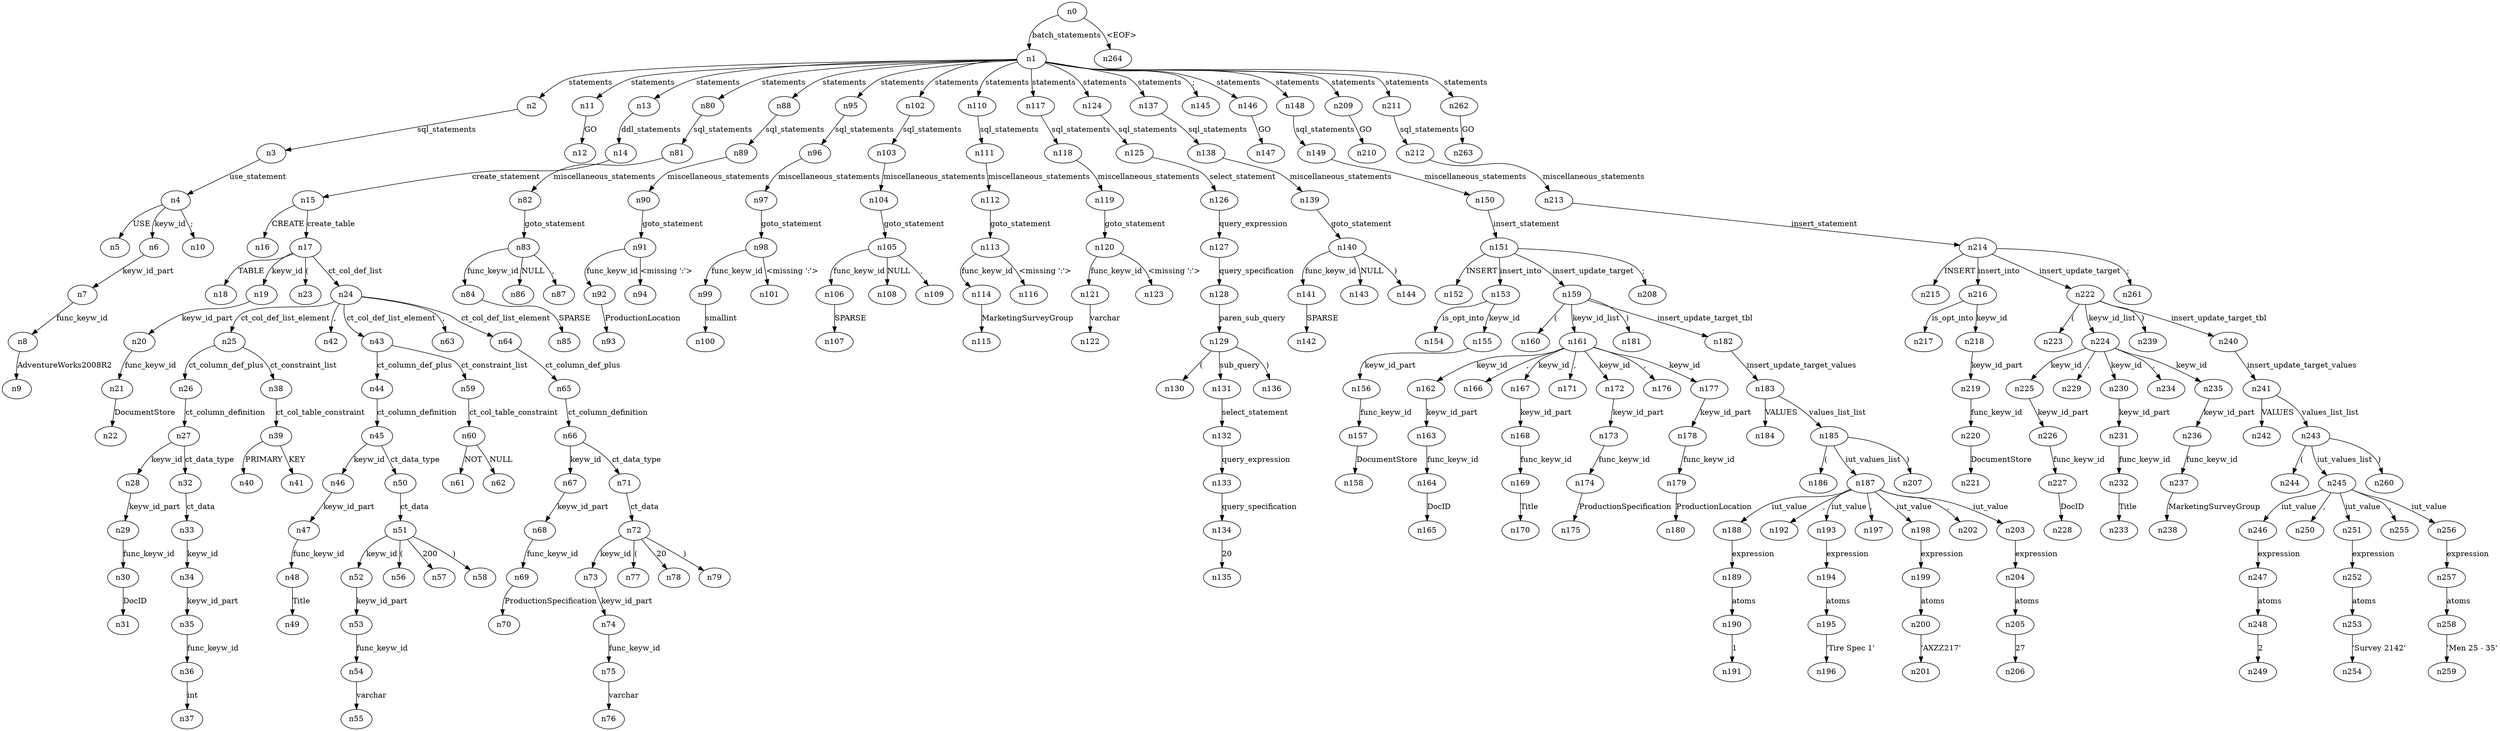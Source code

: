 digraph ParseTree {
  n0 -> n1 [label="batch_statements"];
  n1 -> n2 [label="statements"];
  n2 -> n3 [label="sql_statements"];
  n3 -> n4 [label="use_statement"];
  n4 -> n5 [label="USE"];
  n4 -> n6 [label="keyw_id"];
  n6 -> n7 [label="keyw_id_part"];
  n7 -> n8 [label="func_keyw_id"];
  n8 -> n9 [label="AdventureWorks2008R2"];
  n4 -> n10 [label=";"];
  n1 -> n11 [label="statements"];
  n11 -> n12 [label="GO"];
  n1 -> n13 [label="statements"];
  n13 -> n14 [label="ddl_statements"];
  n14 -> n15 [label="create_statement"];
  n15 -> n16 [label="CREATE"];
  n15 -> n17 [label="create_table"];
  n17 -> n18 [label="TABLE"];
  n17 -> n19 [label="keyw_id"];
  n19 -> n20 [label="keyw_id_part"];
  n20 -> n21 [label="func_keyw_id"];
  n21 -> n22 [label="DocumentStore"];
  n17 -> n23 [label="("];
  n17 -> n24 [label="ct_col_def_list"];
  n24 -> n25 [label="ct_col_def_list_element"];
  n25 -> n26 [label="ct_column_def_plus"];
  n26 -> n27 [label="ct_column_definition"];
  n27 -> n28 [label="keyw_id"];
  n28 -> n29 [label="keyw_id_part"];
  n29 -> n30 [label="func_keyw_id"];
  n30 -> n31 [label="DocID"];
  n27 -> n32 [label="ct_data_type"];
  n32 -> n33 [label="ct_data"];
  n33 -> n34 [label="keyw_id"];
  n34 -> n35 [label="keyw_id_part"];
  n35 -> n36 [label="func_keyw_id"];
  n36 -> n37 [label="int"];
  n25 -> n38 [label="ct_constraint_list"];
  n38 -> n39 [label="ct_col_table_constraint"];
  n39 -> n40 [label="PRIMARY"];
  n39 -> n41 [label="KEY"];
  n24 -> n42 [label=","];
  n24 -> n43 [label="ct_col_def_list_element"];
  n43 -> n44 [label="ct_column_def_plus"];
  n44 -> n45 [label="ct_column_definition"];
  n45 -> n46 [label="keyw_id"];
  n46 -> n47 [label="keyw_id_part"];
  n47 -> n48 [label="func_keyw_id"];
  n48 -> n49 [label="Title"];
  n45 -> n50 [label="ct_data_type"];
  n50 -> n51 [label="ct_data"];
  n51 -> n52 [label="keyw_id"];
  n52 -> n53 [label="keyw_id_part"];
  n53 -> n54 [label="func_keyw_id"];
  n54 -> n55 [label="varchar"];
  n51 -> n56 [label="("];
  n51 -> n57 [label="200"];
  n51 -> n58 [label=")"];
  n43 -> n59 [label="ct_constraint_list"];
  n59 -> n60 [label="ct_col_table_constraint"];
  n60 -> n61 [label="NOT"];
  n60 -> n62 [label="NULL"];
  n24 -> n63 [label=","];
  n24 -> n64 [label="ct_col_def_list_element"];
  n64 -> n65 [label="ct_column_def_plus"];
  n65 -> n66 [label="ct_column_definition"];
  n66 -> n67 [label="keyw_id"];
  n67 -> n68 [label="keyw_id_part"];
  n68 -> n69 [label="func_keyw_id"];
  n69 -> n70 [label="ProductionSpecification"];
  n66 -> n71 [label="ct_data_type"];
  n71 -> n72 [label="ct_data"];
  n72 -> n73 [label="keyw_id"];
  n73 -> n74 [label="keyw_id_part"];
  n74 -> n75 [label="func_keyw_id"];
  n75 -> n76 [label="varchar"];
  n72 -> n77 [label="("];
  n72 -> n78 [label="20"];
  n72 -> n79 [label=")"];
  n1 -> n80 [label="statements"];
  n80 -> n81 [label="sql_statements"];
  n81 -> n82 [label="miscellaneous_statements"];
  n82 -> n83 [label="goto_statement"];
  n83 -> n84 [label="func_keyw_id"];
  n84 -> n85 [label="SPARSE"];
  n83 -> n86 [label="NULL"];
  n83 -> n87 [label=","];
  n1 -> n88 [label="statements"];
  n88 -> n89 [label="sql_statements"];
  n89 -> n90 [label="miscellaneous_statements"];
  n90 -> n91 [label="goto_statement"];
  n91 -> n92 [label="func_keyw_id"];
  n92 -> n93 [label="ProductionLocation"];
  n91 -> n94 [label="<missing ':'>"];
  n1 -> n95 [label="statements"];
  n95 -> n96 [label="sql_statements"];
  n96 -> n97 [label="miscellaneous_statements"];
  n97 -> n98 [label="goto_statement"];
  n98 -> n99 [label="func_keyw_id"];
  n99 -> n100 [label="smallint"];
  n98 -> n101 [label="<missing ':'>"];
  n1 -> n102 [label="statements"];
  n102 -> n103 [label="sql_statements"];
  n103 -> n104 [label="miscellaneous_statements"];
  n104 -> n105 [label="goto_statement"];
  n105 -> n106 [label="func_keyw_id"];
  n106 -> n107 [label="SPARSE"];
  n105 -> n108 [label="NULL"];
  n105 -> n109 [label=","];
  n1 -> n110 [label="statements"];
  n110 -> n111 [label="sql_statements"];
  n111 -> n112 [label="miscellaneous_statements"];
  n112 -> n113 [label="goto_statement"];
  n113 -> n114 [label="func_keyw_id"];
  n114 -> n115 [label="MarketingSurveyGroup"];
  n113 -> n116 [label="<missing ':'>"];
  n1 -> n117 [label="statements"];
  n117 -> n118 [label="sql_statements"];
  n118 -> n119 [label="miscellaneous_statements"];
  n119 -> n120 [label="goto_statement"];
  n120 -> n121 [label="func_keyw_id"];
  n121 -> n122 [label="varchar"];
  n120 -> n123 [label="<missing ':'>"];
  n1 -> n124 [label="statements"];
  n124 -> n125 [label="sql_statements"];
  n125 -> n126 [label="select_statement"];
  n126 -> n127 [label="query_expression"];
  n127 -> n128 [label="query_specification"];
  n128 -> n129 [label="paren_sub_query"];
  n129 -> n130 [label="("];
  n129 -> n131 [label="sub_query"];
  n131 -> n132 [label="select_statement"];
  n132 -> n133 [label="query_expression"];
  n133 -> n134 [label="query_specification"];
  n134 -> n135 [label="20"];
  n129 -> n136 [label=")"];
  n1 -> n137 [label="statements"];
  n137 -> n138 [label="sql_statements"];
  n138 -> n139 [label="miscellaneous_statements"];
  n139 -> n140 [label="goto_statement"];
  n140 -> n141 [label="func_keyw_id"];
  n141 -> n142 [label="SPARSE"];
  n140 -> n143 [label="NULL"];
  n140 -> n144 [label=")"];
  n1 -> n145 [label=";"];
  n1 -> n146 [label="statements"];
  n146 -> n147 [label="GO"];
  n1 -> n148 [label="statements"];
  n148 -> n149 [label="sql_statements"];
  n149 -> n150 [label="miscellaneous_statements"];
  n150 -> n151 [label="insert_statement"];
  n151 -> n152 [label="INSERT"];
  n151 -> n153 [label="insert_into"];
  n153 -> n154 [label="is_opt_into"];
  n153 -> n155 [label="keyw_id"];
  n155 -> n156 [label="keyw_id_part"];
  n156 -> n157 [label="func_keyw_id"];
  n157 -> n158 [label="DocumentStore"];
  n151 -> n159 [label="insert_update_target"];
  n159 -> n160 [label="("];
  n159 -> n161 [label="keyw_id_list"];
  n161 -> n162 [label="keyw_id"];
  n162 -> n163 [label="keyw_id_part"];
  n163 -> n164 [label="func_keyw_id"];
  n164 -> n165 [label="DocID"];
  n161 -> n166 [label=","];
  n161 -> n167 [label="keyw_id"];
  n167 -> n168 [label="keyw_id_part"];
  n168 -> n169 [label="func_keyw_id"];
  n169 -> n170 [label="Title"];
  n161 -> n171 [label=","];
  n161 -> n172 [label="keyw_id"];
  n172 -> n173 [label="keyw_id_part"];
  n173 -> n174 [label="func_keyw_id"];
  n174 -> n175 [label="ProductionSpecification"];
  n161 -> n176 [label=","];
  n161 -> n177 [label="keyw_id"];
  n177 -> n178 [label="keyw_id_part"];
  n178 -> n179 [label="func_keyw_id"];
  n179 -> n180 [label="ProductionLocation"];
  n159 -> n181 [label=")"];
  n159 -> n182 [label="insert_update_target_tbl"];
  n182 -> n183 [label="insert_update_target_values"];
  n183 -> n184 [label="VALUES"];
  n183 -> n185 [label="values_list_list"];
  n185 -> n186 [label="("];
  n185 -> n187 [label="iut_values_list"];
  n187 -> n188 [label="iut_value"];
  n188 -> n189 [label="expression"];
  n189 -> n190 [label="atoms"];
  n190 -> n191 [label="1"];
  n187 -> n192 [label=","];
  n187 -> n193 [label="iut_value"];
  n193 -> n194 [label="expression"];
  n194 -> n195 [label="atoms"];
  n195 -> n196 [label="'Tire Spec 1'"];
  n187 -> n197 [label=","];
  n187 -> n198 [label="iut_value"];
  n198 -> n199 [label="expression"];
  n199 -> n200 [label="atoms"];
  n200 -> n201 [label="'AXZZ217'"];
  n187 -> n202 [label=","];
  n187 -> n203 [label="iut_value"];
  n203 -> n204 [label="expression"];
  n204 -> n205 [label="atoms"];
  n205 -> n206 [label="27"];
  n185 -> n207 [label=")"];
  n151 -> n208 [label=";"];
  n1 -> n209 [label="statements"];
  n209 -> n210 [label="GO"];
  n1 -> n211 [label="statements"];
  n211 -> n212 [label="sql_statements"];
  n212 -> n213 [label="miscellaneous_statements"];
  n213 -> n214 [label="insert_statement"];
  n214 -> n215 [label="INSERT"];
  n214 -> n216 [label="insert_into"];
  n216 -> n217 [label="is_opt_into"];
  n216 -> n218 [label="keyw_id"];
  n218 -> n219 [label="keyw_id_part"];
  n219 -> n220 [label="func_keyw_id"];
  n220 -> n221 [label="DocumentStore"];
  n214 -> n222 [label="insert_update_target"];
  n222 -> n223 [label="("];
  n222 -> n224 [label="keyw_id_list"];
  n224 -> n225 [label="keyw_id"];
  n225 -> n226 [label="keyw_id_part"];
  n226 -> n227 [label="func_keyw_id"];
  n227 -> n228 [label="DocID"];
  n224 -> n229 [label=","];
  n224 -> n230 [label="keyw_id"];
  n230 -> n231 [label="keyw_id_part"];
  n231 -> n232 [label="func_keyw_id"];
  n232 -> n233 [label="Title"];
  n224 -> n234 [label=","];
  n224 -> n235 [label="keyw_id"];
  n235 -> n236 [label="keyw_id_part"];
  n236 -> n237 [label="func_keyw_id"];
  n237 -> n238 [label="MarketingSurveyGroup"];
  n222 -> n239 [label=")"];
  n222 -> n240 [label="insert_update_target_tbl"];
  n240 -> n241 [label="insert_update_target_values"];
  n241 -> n242 [label="VALUES"];
  n241 -> n243 [label="values_list_list"];
  n243 -> n244 [label="("];
  n243 -> n245 [label="iut_values_list"];
  n245 -> n246 [label="iut_value"];
  n246 -> n247 [label="expression"];
  n247 -> n248 [label="atoms"];
  n248 -> n249 [label="2"];
  n245 -> n250 [label=","];
  n245 -> n251 [label="iut_value"];
  n251 -> n252 [label="expression"];
  n252 -> n253 [label="atoms"];
  n253 -> n254 [label="'Survey 2142'"];
  n245 -> n255 [label=","];
  n245 -> n256 [label="iut_value"];
  n256 -> n257 [label="expression"];
  n257 -> n258 [label="atoms"];
  n258 -> n259 [label="'Men 25 - 35'"];
  n243 -> n260 [label=")"];
  n214 -> n261 [label=";"];
  n1 -> n262 [label="statements"];
  n262 -> n263 [label="GO"];
  n0 -> n264 [label="<EOF>"];
}